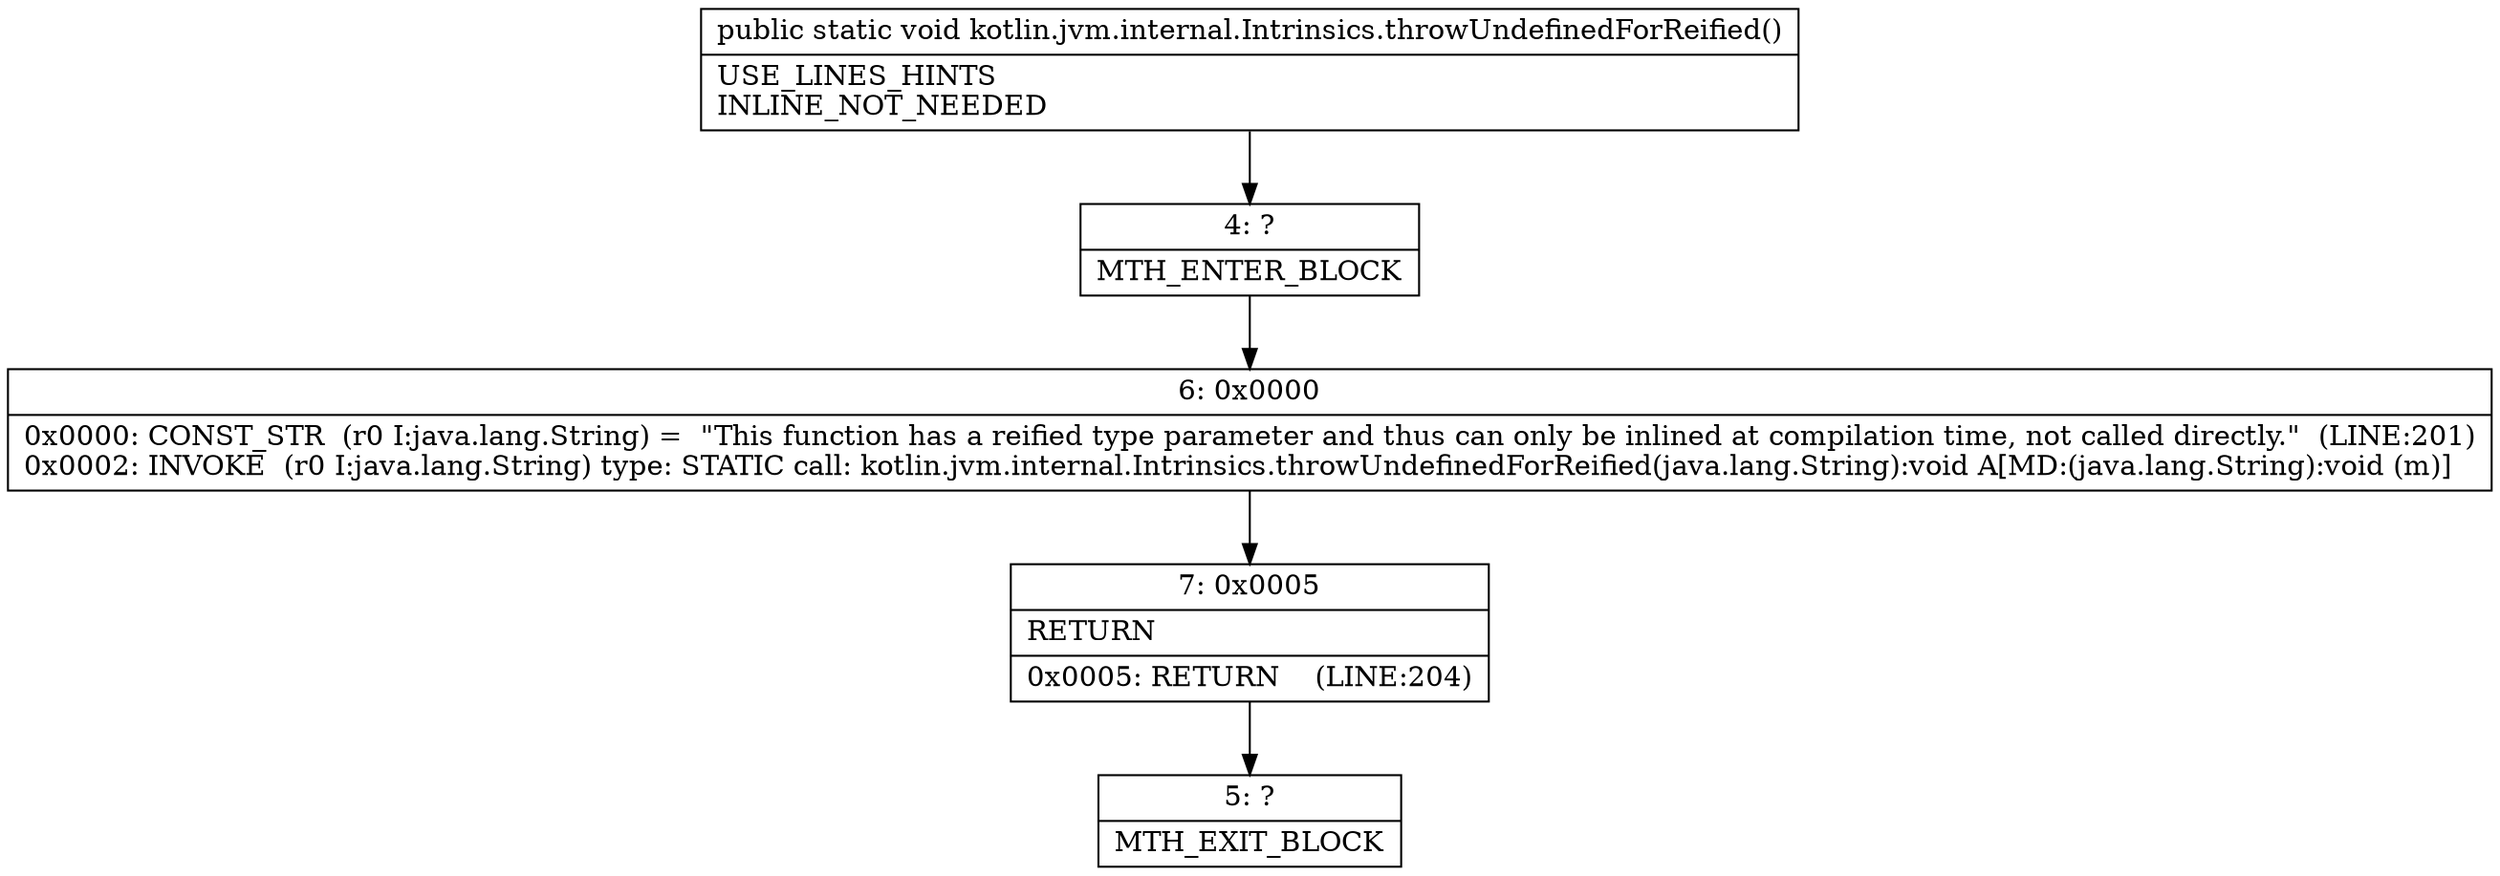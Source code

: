 digraph "CFG forkotlin.jvm.internal.Intrinsics.throwUndefinedForReified()V" {
Node_4 [shape=record,label="{4\:\ ?|MTH_ENTER_BLOCK\l}"];
Node_6 [shape=record,label="{6\:\ 0x0000|0x0000: CONST_STR  (r0 I:java.lang.String) =  \"This function has a reified type parameter and thus can only be inlined at compilation time, not called directly.\"  (LINE:201)\l0x0002: INVOKE  (r0 I:java.lang.String) type: STATIC call: kotlin.jvm.internal.Intrinsics.throwUndefinedForReified(java.lang.String):void A[MD:(java.lang.String):void (m)]\l}"];
Node_7 [shape=record,label="{7\:\ 0x0005|RETURN\l|0x0005: RETURN    (LINE:204)\l}"];
Node_5 [shape=record,label="{5\:\ ?|MTH_EXIT_BLOCK\l}"];
MethodNode[shape=record,label="{public static void kotlin.jvm.internal.Intrinsics.throwUndefinedForReified()  | USE_LINES_HINTS\lINLINE_NOT_NEEDED\l}"];
MethodNode -> Node_4;Node_4 -> Node_6;
Node_6 -> Node_7;
Node_7 -> Node_5;
}

